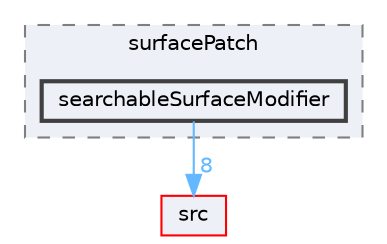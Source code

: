 digraph "applications/utilities/surface/surfacePatch/searchableSurfaceModifier"
{
 // LATEX_PDF_SIZE
  bgcolor="transparent";
  edge [fontname=Helvetica,fontsize=10,labelfontname=Helvetica,labelfontsize=10];
  node [fontname=Helvetica,fontsize=10,shape=box,height=0.2,width=0.4];
  compound=true
  subgraph clusterdir_9bb5ffcb72caf686892d4c33f10ecb67 {
    graph [ bgcolor="#edf0f7", pencolor="grey50", label="surfacePatch", fontname=Helvetica,fontsize=10 style="filled,dashed", URL="dir_9bb5ffcb72caf686892d4c33f10ecb67.html",tooltip=""]
  dir_0ebf8dc8a280699cfb3e941baf43cfc8 [label="searchableSurfaceModifier", fillcolor="#edf0f7", color="grey25", style="filled,bold", URL="dir_0ebf8dc8a280699cfb3e941baf43cfc8.html",tooltip=""];
  }
  dir_68267d1309a1af8e8297ef4c3efbcdba [label="src", fillcolor="#edf0f7", color="red", style="filled", URL="dir_68267d1309a1af8e8297ef4c3efbcdba.html",tooltip=""];
  dir_0ebf8dc8a280699cfb3e941baf43cfc8->dir_68267d1309a1af8e8297ef4c3efbcdba [headlabel="8", labeldistance=1.5 headhref="dir_003460_003729.html" href="dir_003460_003729.html" color="steelblue1" fontcolor="steelblue1"];
}
